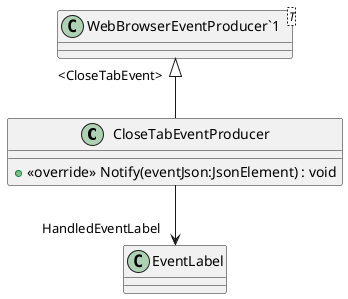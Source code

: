 @startuml
class CloseTabEventProducer {
    + <<override>> Notify(eventJson:JsonElement) : void
}
class "WebBrowserEventProducer`1"<T> {
}
"WebBrowserEventProducer`1" "<CloseTabEvent>" <|-- CloseTabEventProducer
CloseTabEventProducer --> "HandledEventLabel" EventLabel
@enduml
